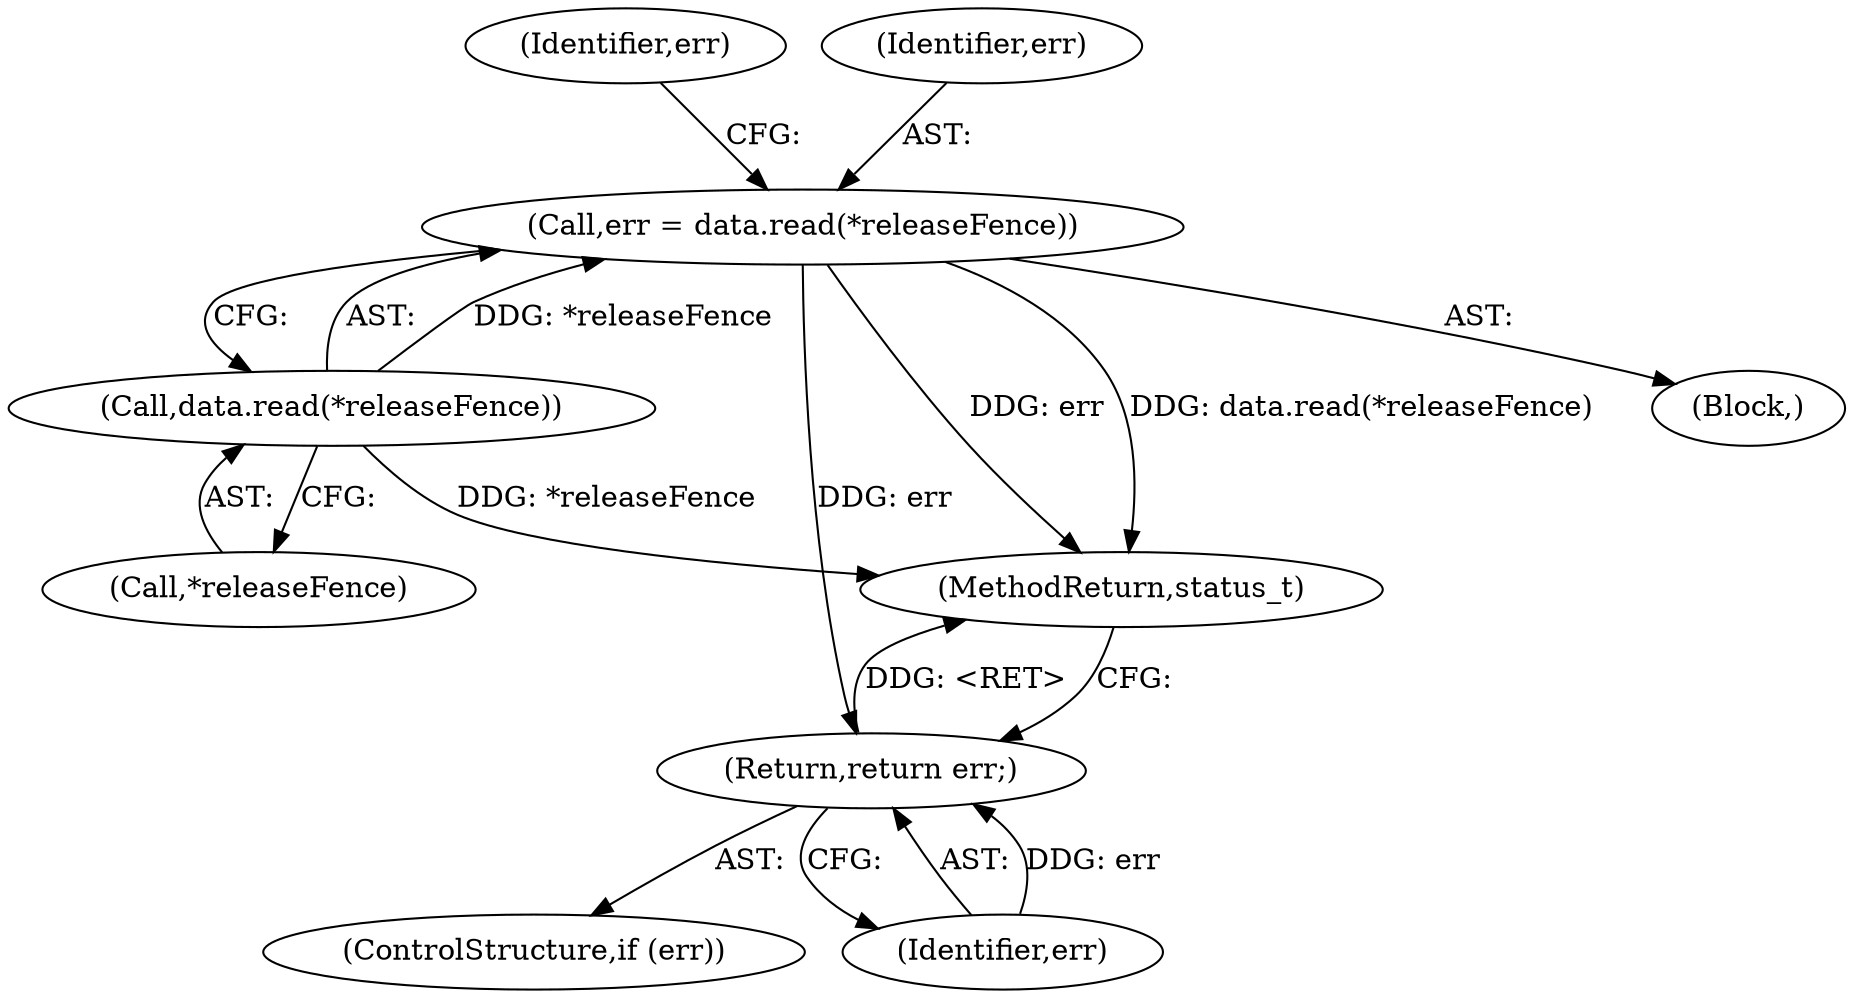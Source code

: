digraph "0_Android_a30d7d90c4f718e46fb41a99b3d52800e1011b73@API" {
"1000218" [label="(Call,err = data.read(*releaseFence))"];
"1000220" [label="(Call,data.read(*releaseFence))"];
"1000225" [label="(Return,return err;)"];
"1000220" [label="(Call,data.read(*releaseFence))"];
"1000221" [label="(Call,*releaseFence)"];
"1000515" [label="(MethodReturn,status_t)"];
"1000223" [label="(ControlStructure,if (err))"];
"1000218" [label="(Call,err = data.read(*releaseFence))"];
"1000224" [label="(Identifier,err)"];
"1000226" [label="(Identifier,err)"];
"1000219" [label="(Identifier,err)"];
"1000197" [label="(Block,)"];
"1000225" [label="(Return,return err;)"];
"1000218" -> "1000197"  [label="AST: "];
"1000218" -> "1000220"  [label="CFG: "];
"1000219" -> "1000218"  [label="AST: "];
"1000220" -> "1000218"  [label="AST: "];
"1000224" -> "1000218"  [label="CFG: "];
"1000218" -> "1000515"  [label="DDG: err"];
"1000218" -> "1000515"  [label="DDG: data.read(*releaseFence)"];
"1000220" -> "1000218"  [label="DDG: *releaseFence"];
"1000218" -> "1000225"  [label="DDG: err"];
"1000220" -> "1000221"  [label="CFG: "];
"1000221" -> "1000220"  [label="AST: "];
"1000220" -> "1000515"  [label="DDG: *releaseFence"];
"1000225" -> "1000223"  [label="AST: "];
"1000225" -> "1000226"  [label="CFG: "];
"1000226" -> "1000225"  [label="AST: "];
"1000515" -> "1000225"  [label="CFG: "];
"1000225" -> "1000515"  [label="DDG: <RET>"];
"1000226" -> "1000225"  [label="DDG: err"];
}
